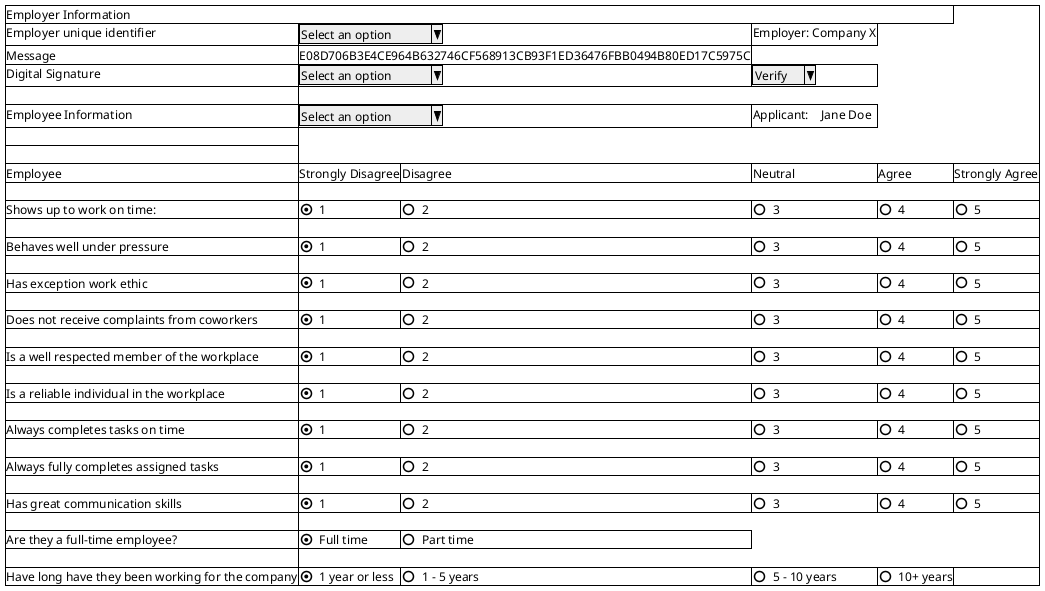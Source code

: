 
@startsalt
{#
    Employer Information | * | * | * | *
    Employer unique identifier | ^Select an option^ | * |Employer: Company X
    Message | E08D706B3E4CE964B632746CF568913CB93F1ED36476FBB0494B80ED17C5975C |*
    Digital Signature  |^Select an option^|*|^Verify^
    .
    Employee Information |^Select an option^ | * |Applicant:    Jane Doe 
    .
    .
    Employee | Strongly Disagree |Disagree|Neutral|Agree|Strongly Agree 
    .
    Shows up to work on time: | (X) 1 | () 2 | () 3 | () 4 | () 5
    .
    Behaves well under pressure | (X) 1 | () 2 | () 3 | () 4 | () 5
    .
    Has exception work ethic | (X) 1 | () 2 | () 3 | () 4 | () 5
    .
    Does not receive complaints from coworkers | (X) 1 | () 2 | () 3 | () 4 | () 5
    .
    Is a well respected member of the workplace | (X) 1 | () 2 | () 3 | () 4 | () 5
    .
    Is a reliable individual in the workplace | (X) 1 | () 2 | () 3 | () 4 | () 5
    .
    Always completes tasks on time | (X) 1 | () 2 | () 3 | () 4 | () 5
    .
    Always fully completes assigned tasks | (X) 1 | () 2 | () 3 | () 4 | () 5
    .
    Has great communication skills | (X) 1 | () 2 | () 3 | () 4 | () 5
    .
    Are they a full-time employee? | (X) Full time | () Part time
    .
    Have long have they been working for the company| (X) 1 year or less | () 1 - 5 years | () 5 - 10 years | () 10+ years | .

}
@endsalt
